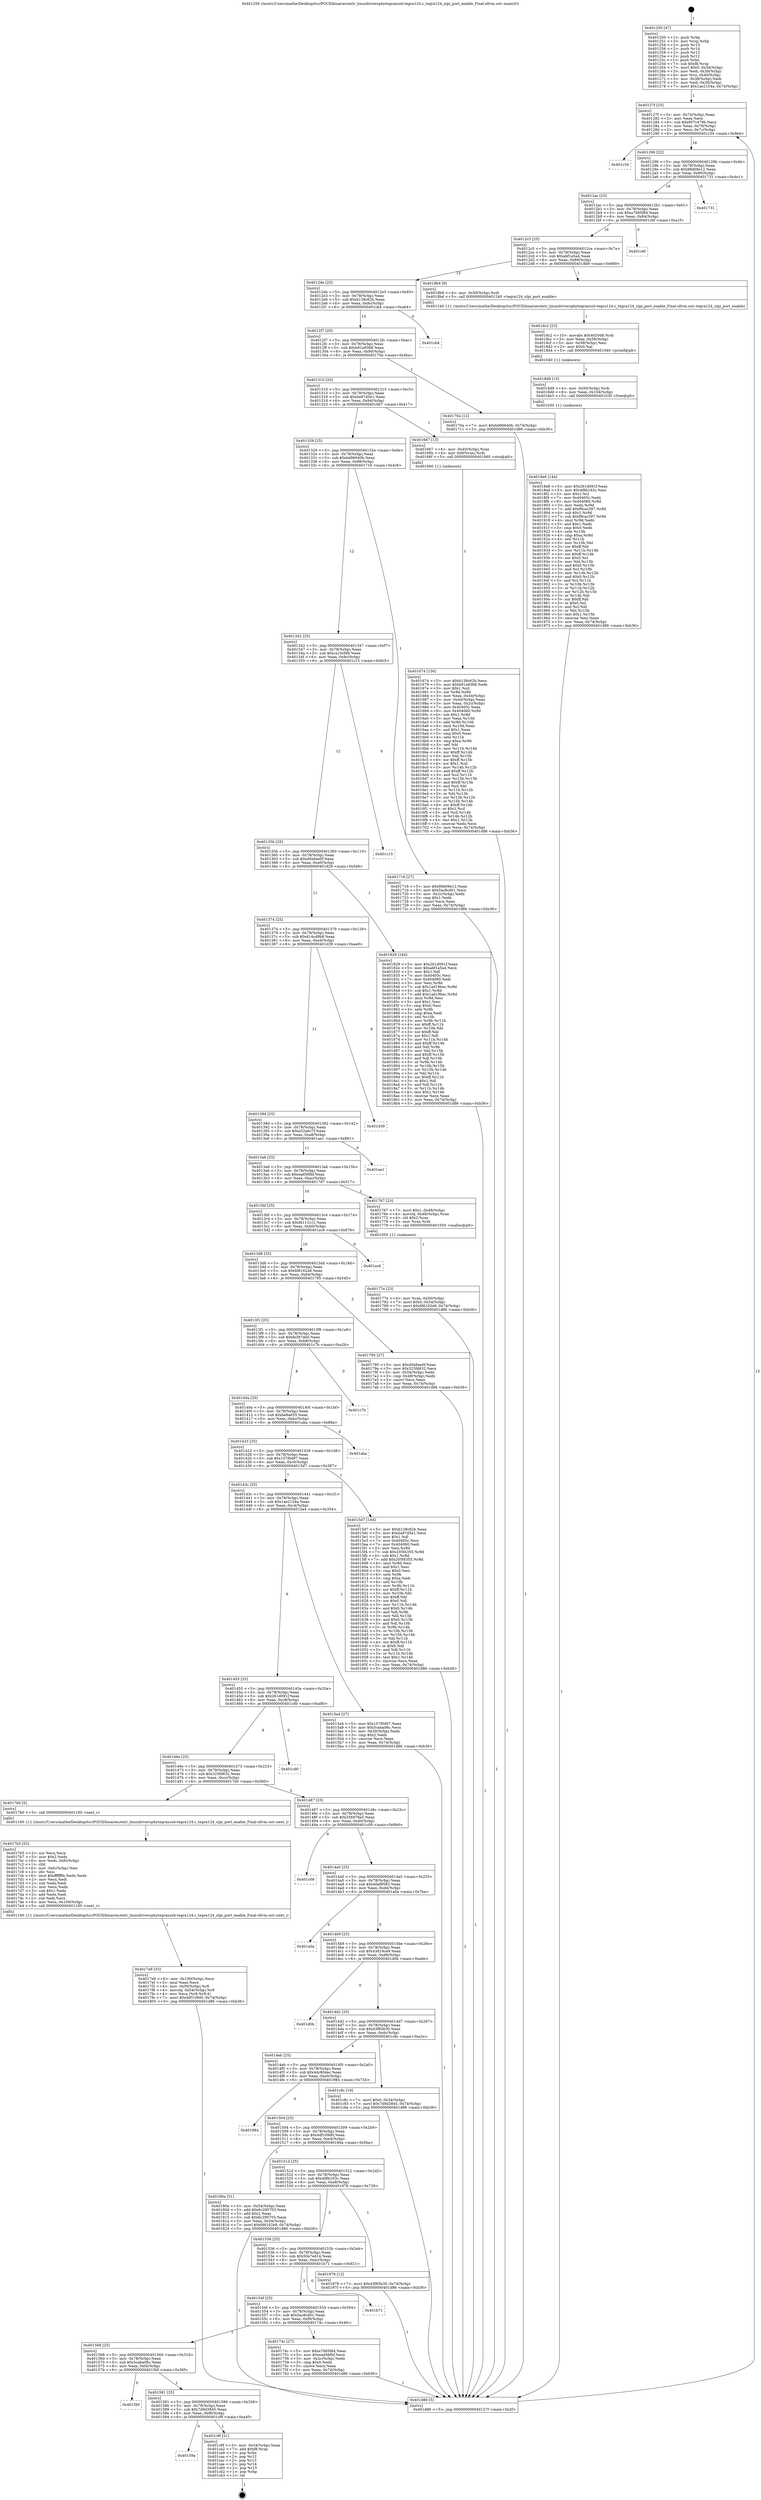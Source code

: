 digraph "0x401250" {
  label = "0x401250 (/mnt/c/Users/mathe/Desktop/tcc/POCII/binaries/extr_linuxdriversphytegraxusb-tegra124.c_tegra124_ulpi_port_enable_Final-ollvm.out::main(0))"
  labelloc = "t"
  node[shape=record]

  Entry [label="",width=0.3,height=0.3,shape=circle,fillcolor=black,style=filled]
  "0x40127f" [label="{
     0x40127f [23]\l
     | [instrs]\l
     &nbsp;&nbsp;0x40127f \<+3\>: mov -0x74(%rbp),%eax\l
     &nbsp;&nbsp;0x401282 \<+2\>: mov %eax,%ecx\l
     &nbsp;&nbsp;0x401284 \<+6\>: sub $0x907c479b,%ecx\l
     &nbsp;&nbsp;0x40128a \<+3\>: mov %eax,-0x78(%rbp)\l
     &nbsp;&nbsp;0x40128d \<+3\>: mov %ecx,-0x7c(%rbp)\l
     &nbsp;&nbsp;0x401290 \<+6\>: je 0000000000401c34 \<main+0x9e4\>\l
  }"]
  "0x401c34" [label="{
     0x401c34\l
  }", style=dashed]
  "0x401296" [label="{
     0x401296 [22]\l
     | [instrs]\l
     &nbsp;&nbsp;0x401296 \<+5\>: jmp 000000000040129b \<main+0x4b\>\l
     &nbsp;&nbsp;0x40129b \<+3\>: mov -0x78(%rbp),%eax\l
     &nbsp;&nbsp;0x40129e \<+5\>: sub $0x99d09e12,%eax\l
     &nbsp;&nbsp;0x4012a3 \<+3\>: mov %eax,-0x80(%rbp)\l
     &nbsp;&nbsp;0x4012a6 \<+6\>: je 0000000000401731 \<main+0x4e1\>\l
  }"]
  Exit [label="",width=0.3,height=0.3,shape=circle,fillcolor=black,style=filled,peripheries=2]
  "0x401731" [label="{
     0x401731\l
  }", style=dashed]
  "0x4012ac" [label="{
     0x4012ac [25]\l
     | [instrs]\l
     &nbsp;&nbsp;0x4012ac \<+5\>: jmp 00000000004012b1 \<main+0x61\>\l
     &nbsp;&nbsp;0x4012b1 \<+3\>: mov -0x78(%rbp),%eax\l
     &nbsp;&nbsp;0x4012b4 \<+5\>: sub $0xa7685f64,%eax\l
     &nbsp;&nbsp;0x4012b9 \<+6\>: mov %eax,-0x84(%rbp)\l
     &nbsp;&nbsp;0x4012bf \<+6\>: je 0000000000401c6f \<main+0xa1f\>\l
  }"]
  "0x40159a" [label="{
     0x40159a\l
  }", style=dashed]
  "0x401c6f" [label="{
     0x401c6f\l
  }", style=dashed]
  "0x4012c5" [label="{
     0x4012c5 [25]\l
     | [instrs]\l
     &nbsp;&nbsp;0x4012c5 \<+5\>: jmp 00000000004012ca \<main+0x7a\>\l
     &nbsp;&nbsp;0x4012ca \<+3\>: mov -0x78(%rbp),%eax\l
     &nbsp;&nbsp;0x4012cd \<+5\>: sub $0xabf1a5a4,%eax\l
     &nbsp;&nbsp;0x4012d2 \<+6\>: mov %eax,-0x88(%rbp)\l
     &nbsp;&nbsp;0x4012d8 \<+6\>: je 00000000004018b9 \<main+0x669\>\l
  }"]
  "0x401c9f" [label="{
     0x401c9f [21]\l
     | [instrs]\l
     &nbsp;&nbsp;0x401c9f \<+3\>: mov -0x34(%rbp),%eax\l
     &nbsp;&nbsp;0x401ca2 \<+7\>: add $0xf8,%rsp\l
     &nbsp;&nbsp;0x401ca9 \<+1\>: pop %rbx\l
     &nbsp;&nbsp;0x401caa \<+2\>: pop %r12\l
     &nbsp;&nbsp;0x401cac \<+2\>: pop %r13\l
     &nbsp;&nbsp;0x401cae \<+2\>: pop %r14\l
     &nbsp;&nbsp;0x401cb0 \<+2\>: pop %r15\l
     &nbsp;&nbsp;0x401cb2 \<+1\>: pop %rbp\l
     &nbsp;&nbsp;0x401cb3 \<+1\>: ret\l
  }"]
  "0x4018b9" [label="{
     0x4018b9 [9]\l
     | [instrs]\l
     &nbsp;&nbsp;0x4018b9 \<+4\>: mov -0x50(%rbp),%rdi\l
     &nbsp;&nbsp;0x4018bd \<+5\>: call 0000000000401240 \<tegra124_ulpi_port_enable\>\l
     | [calls]\l
     &nbsp;&nbsp;0x401240 \{1\} (/mnt/c/Users/mathe/Desktop/tcc/POCII/binaries/extr_linuxdriversphytegraxusb-tegra124.c_tegra124_ulpi_port_enable_Final-ollvm.out::tegra124_ulpi_port_enable)\l
  }"]
  "0x4012de" [label="{
     0x4012de [25]\l
     | [instrs]\l
     &nbsp;&nbsp;0x4012de \<+5\>: jmp 00000000004012e3 \<main+0x93\>\l
     &nbsp;&nbsp;0x4012e3 \<+3\>: mov -0x78(%rbp),%eax\l
     &nbsp;&nbsp;0x4012e6 \<+5\>: sub $0xb138c62b,%eax\l
     &nbsp;&nbsp;0x4012eb \<+6\>: mov %eax,-0x8c(%rbp)\l
     &nbsp;&nbsp;0x4012f1 \<+6\>: je 0000000000401cb4 \<main+0xa64\>\l
  }"]
  "0x401581" [label="{
     0x401581 [25]\l
     | [instrs]\l
     &nbsp;&nbsp;0x401581 \<+5\>: jmp 0000000000401586 \<main+0x336\>\l
     &nbsp;&nbsp;0x401586 \<+3\>: mov -0x78(%rbp),%eax\l
     &nbsp;&nbsp;0x401589 \<+5\>: sub $0x7d9d3845,%eax\l
     &nbsp;&nbsp;0x40158e \<+6\>: mov %eax,-0xf8(%rbp)\l
     &nbsp;&nbsp;0x401594 \<+6\>: je 0000000000401c9f \<main+0xa4f\>\l
  }"]
  "0x401cb4" [label="{
     0x401cb4\l
  }", style=dashed]
  "0x4012f7" [label="{
     0x4012f7 [25]\l
     | [instrs]\l
     &nbsp;&nbsp;0x4012f7 \<+5\>: jmp 00000000004012fc \<main+0xac\>\l
     &nbsp;&nbsp;0x4012fc \<+3\>: mov -0x78(%rbp),%eax\l
     &nbsp;&nbsp;0x4012ff \<+5\>: sub $0xb91a9368,%eax\l
     &nbsp;&nbsp;0x401304 \<+6\>: mov %eax,-0x90(%rbp)\l
     &nbsp;&nbsp;0x40130a \<+6\>: je 000000000040170a \<main+0x4ba\>\l
  }"]
  "0x4015bf" [label="{
     0x4015bf\l
  }", style=dashed]
  "0x40170a" [label="{
     0x40170a [12]\l
     | [instrs]\l
     &nbsp;&nbsp;0x40170a \<+7\>: movl $0xbd96640b,-0x74(%rbp)\l
     &nbsp;&nbsp;0x401711 \<+5\>: jmp 0000000000401d86 \<main+0xb36\>\l
  }"]
  "0x401310" [label="{
     0x401310 [25]\l
     | [instrs]\l
     &nbsp;&nbsp;0x401310 \<+5\>: jmp 0000000000401315 \<main+0xc5\>\l
     &nbsp;&nbsp;0x401315 \<+3\>: mov -0x78(%rbp),%eax\l
     &nbsp;&nbsp;0x401318 \<+5\>: sub $0xba97d5e1,%eax\l
     &nbsp;&nbsp;0x40131d \<+6\>: mov %eax,-0x94(%rbp)\l
     &nbsp;&nbsp;0x401323 \<+6\>: je 0000000000401667 \<main+0x417\>\l
  }"]
  "0x4018e8" [label="{
     0x4018e8 [144]\l
     | [instrs]\l
     &nbsp;&nbsp;0x4018e8 \<+5\>: mov $0x261d091f,%eax\l
     &nbsp;&nbsp;0x4018ed \<+5\>: mov $0x4f8b163c,%esi\l
     &nbsp;&nbsp;0x4018f2 \<+2\>: mov $0x1,%cl\l
     &nbsp;&nbsp;0x4018f4 \<+7\>: mov 0x40405c,%edx\l
     &nbsp;&nbsp;0x4018fb \<+8\>: mov 0x404060,%r8d\l
     &nbsp;&nbsp;0x401903 \<+3\>: mov %edx,%r9d\l
     &nbsp;&nbsp;0x401906 \<+7\>: add $0xf9cac397,%r9d\l
     &nbsp;&nbsp;0x40190d \<+4\>: sub $0x1,%r9d\l
     &nbsp;&nbsp;0x401911 \<+7\>: sub $0xf9cac397,%r9d\l
     &nbsp;&nbsp;0x401918 \<+4\>: imul %r9d,%edx\l
     &nbsp;&nbsp;0x40191c \<+3\>: and $0x1,%edx\l
     &nbsp;&nbsp;0x40191f \<+3\>: cmp $0x0,%edx\l
     &nbsp;&nbsp;0x401922 \<+4\>: sete %r10b\l
     &nbsp;&nbsp;0x401926 \<+4\>: cmp $0xa,%r8d\l
     &nbsp;&nbsp;0x40192a \<+4\>: setl %r11b\l
     &nbsp;&nbsp;0x40192e \<+3\>: mov %r10b,%bl\l
     &nbsp;&nbsp;0x401931 \<+3\>: xor $0xff,%bl\l
     &nbsp;&nbsp;0x401934 \<+3\>: mov %r11b,%r14b\l
     &nbsp;&nbsp;0x401937 \<+4\>: xor $0xff,%r14b\l
     &nbsp;&nbsp;0x40193b \<+3\>: xor $0x0,%cl\l
     &nbsp;&nbsp;0x40193e \<+3\>: mov %bl,%r15b\l
     &nbsp;&nbsp;0x401941 \<+4\>: and $0x0,%r15b\l
     &nbsp;&nbsp;0x401945 \<+3\>: and %cl,%r10b\l
     &nbsp;&nbsp;0x401948 \<+3\>: mov %r14b,%r12b\l
     &nbsp;&nbsp;0x40194b \<+4\>: and $0x0,%r12b\l
     &nbsp;&nbsp;0x40194f \<+3\>: and %cl,%r11b\l
     &nbsp;&nbsp;0x401952 \<+3\>: or %r10b,%r15b\l
     &nbsp;&nbsp;0x401955 \<+3\>: or %r11b,%r12b\l
     &nbsp;&nbsp;0x401958 \<+3\>: xor %r12b,%r15b\l
     &nbsp;&nbsp;0x40195b \<+3\>: or %r14b,%bl\l
     &nbsp;&nbsp;0x40195e \<+3\>: xor $0xff,%bl\l
     &nbsp;&nbsp;0x401961 \<+3\>: or $0x0,%cl\l
     &nbsp;&nbsp;0x401964 \<+2\>: and %cl,%bl\l
     &nbsp;&nbsp;0x401966 \<+3\>: or %bl,%r15b\l
     &nbsp;&nbsp;0x401969 \<+4\>: test $0x1,%r15b\l
     &nbsp;&nbsp;0x40196d \<+3\>: cmovne %esi,%eax\l
     &nbsp;&nbsp;0x401970 \<+3\>: mov %eax,-0x74(%rbp)\l
     &nbsp;&nbsp;0x401973 \<+5\>: jmp 0000000000401d86 \<main+0xb36\>\l
  }"]
  "0x401667" [label="{
     0x401667 [13]\l
     | [instrs]\l
     &nbsp;&nbsp;0x401667 \<+4\>: mov -0x40(%rbp),%rax\l
     &nbsp;&nbsp;0x40166b \<+4\>: mov 0x8(%rax),%rdi\l
     &nbsp;&nbsp;0x40166f \<+5\>: call 0000000000401060 \<atoi@plt\>\l
     | [calls]\l
     &nbsp;&nbsp;0x401060 \{1\} (unknown)\l
  }"]
  "0x401329" [label="{
     0x401329 [25]\l
     | [instrs]\l
     &nbsp;&nbsp;0x401329 \<+5\>: jmp 000000000040132e \<main+0xde\>\l
     &nbsp;&nbsp;0x40132e \<+3\>: mov -0x78(%rbp),%eax\l
     &nbsp;&nbsp;0x401331 \<+5\>: sub $0xbd96640b,%eax\l
     &nbsp;&nbsp;0x401336 \<+6\>: mov %eax,-0x98(%rbp)\l
     &nbsp;&nbsp;0x40133c \<+6\>: je 0000000000401716 \<main+0x4c6\>\l
  }"]
  "0x4018d9" [label="{
     0x4018d9 [15]\l
     | [instrs]\l
     &nbsp;&nbsp;0x4018d9 \<+4\>: mov -0x50(%rbp),%rdi\l
     &nbsp;&nbsp;0x4018dd \<+6\>: mov %eax,-0x104(%rbp)\l
     &nbsp;&nbsp;0x4018e3 \<+5\>: call 0000000000401030 \<free@plt\>\l
     | [calls]\l
     &nbsp;&nbsp;0x401030 \{1\} (unknown)\l
  }"]
  "0x401716" [label="{
     0x401716 [27]\l
     | [instrs]\l
     &nbsp;&nbsp;0x401716 \<+5\>: mov $0x99d09e12,%eax\l
     &nbsp;&nbsp;0x40171b \<+5\>: mov $0x5ac8cd01,%ecx\l
     &nbsp;&nbsp;0x401720 \<+3\>: mov -0x2c(%rbp),%edx\l
     &nbsp;&nbsp;0x401723 \<+3\>: cmp $0x1,%edx\l
     &nbsp;&nbsp;0x401726 \<+3\>: cmovl %ecx,%eax\l
     &nbsp;&nbsp;0x401729 \<+3\>: mov %eax,-0x74(%rbp)\l
     &nbsp;&nbsp;0x40172c \<+5\>: jmp 0000000000401d86 \<main+0xb36\>\l
  }"]
  "0x401342" [label="{
     0x401342 [25]\l
     | [instrs]\l
     &nbsp;&nbsp;0x401342 \<+5\>: jmp 0000000000401347 \<main+0xf7\>\l
     &nbsp;&nbsp;0x401347 \<+3\>: mov -0x78(%rbp),%eax\l
     &nbsp;&nbsp;0x40134a \<+5\>: sub $0xca10cfd9,%eax\l
     &nbsp;&nbsp;0x40134f \<+6\>: mov %eax,-0x9c(%rbp)\l
     &nbsp;&nbsp;0x401355 \<+6\>: je 0000000000401c15 \<main+0x9c5\>\l
  }"]
  "0x4018c2" [label="{
     0x4018c2 [23]\l
     | [instrs]\l
     &nbsp;&nbsp;0x4018c2 \<+10\>: movabs $0x4020d6,%rdi\l
     &nbsp;&nbsp;0x4018cc \<+3\>: mov %eax,-0x58(%rbp)\l
     &nbsp;&nbsp;0x4018cf \<+3\>: mov -0x58(%rbp),%esi\l
     &nbsp;&nbsp;0x4018d2 \<+2\>: mov $0x0,%al\l
     &nbsp;&nbsp;0x4018d4 \<+5\>: call 0000000000401040 \<printf@plt\>\l
     | [calls]\l
     &nbsp;&nbsp;0x401040 \{1\} (unknown)\l
  }"]
  "0x401c15" [label="{
     0x401c15\l
  }", style=dashed]
  "0x40135b" [label="{
     0x40135b [25]\l
     | [instrs]\l
     &nbsp;&nbsp;0x40135b \<+5\>: jmp 0000000000401360 \<main+0x110\>\l
     &nbsp;&nbsp;0x401360 \<+3\>: mov -0x78(%rbp),%eax\l
     &nbsp;&nbsp;0x401363 \<+5\>: sub $0xd0a9ae0f,%eax\l
     &nbsp;&nbsp;0x401368 \<+6\>: mov %eax,-0xa0(%rbp)\l
     &nbsp;&nbsp;0x40136e \<+6\>: je 0000000000401829 \<main+0x5d9\>\l
  }"]
  "0x4017e9" [label="{
     0x4017e9 [33]\l
     | [instrs]\l
     &nbsp;&nbsp;0x4017e9 \<+6\>: mov -0x100(%rbp),%ecx\l
     &nbsp;&nbsp;0x4017ef \<+3\>: imul %eax,%ecx\l
     &nbsp;&nbsp;0x4017f2 \<+4\>: mov -0x50(%rbp),%r8\l
     &nbsp;&nbsp;0x4017f6 \<+4\>: movslq -0x54(%rbp),%r9\l
     &nbsp;&nbsp;0x4017fa \<+4\>: mov %ecx,(%r8,%r9,4)\l
     &nbsp;&nbsp;0x4017fe \<+7\>: movl $0x4df109d0,-0x74(%rbp)\l
     &nbsp;&nbsp;0x401805 \<+5\>: jmp 0000000000401d86 \<main+0xb36\>\l
  }"]
  "0x401829" [label="{
     0x401829 [144]\l
     | [instrs]\l
     &nbsp;&nbsp;0x401829 \<+5\>: mov $0x261d091f,%eax\l
     &nbsp;&nbsp;0x40182e \<+5\>: mov $0xabf1a5a4,%ecx\l
     &nbsp;&nbsp;0x401833 \<+2\>: mov $0x1,%dl\l
     &nbsp;&nbsp;0x401835 \<+7\>: mov 0x40405c,%esi\l
     &nbsp;&nbsp;0x40183c \<+7\>: mov 0x404060,%edi\l
     &nbsp;&nbsp;0x401843 \<+3\>: mov %esi,%r8d\l
     &nbsp;&nbsp;0x401846 \<+7\>: sub $0x1ad19bac,%r8d\l
     &nbsp;&nbsp;0x40184d \<+4\>: sub $0x1,%r8d\l
     &nbsp;&nbsp;0x401851 \<+7\>: add $0x1ad19bac,%r8d\l
     &nbsp;&nbsp;0x401858 \<+4\>: imul %r8d,%esi\l
     &nbsp;&nbsp;0x40185c \<+3\>: and $0x1,%esi\l
     &nbsp;&nbsp;0x40185f \<+3\>: cmp $0x0,%esi\l
     &nbsp;&nbsp;0x401862 \<+4\>: sete %r9b\l
     &nbsp;&nbsp;0x401866 \<+3\>: cmp $0xa,%edi\l
     &nbsp;&nbsp;0x401869 \<+4\>: setl %r10b\l
     &nbsp;&nbsp;0x40186d \<+3\>: mov %r9b,%r11b\l
     &nbsp;&nbsp;0x401870 \<+4\>: xor $0xff,%r11b\l
     &nbsp;&nbsp;0x401874 \<+3\>: mov %r10b,%bl\l
     &nbsp;&nbsp;0x401877 \<+3\>: xor $0xff,%bl\l
     &nbsp;&nbsp;0x40187a \<+3\>: xor $0x1,%dl\l
     &nbsp;&nbsp;0x40187d \<+3\>: mov %r11b,%r14b\l
     &nbsp;&nbsp;0x401880 \<+4\>: and $0xff,%r14b\l
     &nbsp;&nbsp;0x401884 \<+3\>: and %dl,%r9b\l
     &nbsp;&nbsp;0x401887 \<+3\>: mov %bl,%r15b\l
     &nbsp;&nbsp;0x40188a \<+4\>: and $0xff,%r15b\l
     &nbsp;&nbsp;0x40188e \<+3\>: and %dl,%r10b\l
     &nbsp;&nbsp;0x401891 \<+3\>: or %r9b,%r14b\l
     &nbsp;&nbsp;0x401894 \<+3\>: or %r10b,%r15b\l
     &nbsp;&nbsp;0x401897 \<+3\>: xor %r15b,%r14b\l
     &nbsp;&nbsp;0x40189a \<+3\>: or %bl,%r11b\l
     &nbsp;&nbsp;0x40189d \<+4\>: xor $0xff,%r11b\l
     &nbsp;&nbsp;0x4018a1 \<+3\>: or $0x1,%dl\l
     &nbsp;&nbsp;0x4018a4 \<+3\>: and %dl,%r11b\l
     &nbsp;&nbsp;0x4018a7 \<+3\>: or %r11b,%r14b\l
     &nbsp;&nbsp;0x4018aa \<+4\>: test $0x1,%r14b\l
     &nbsp;&nbsp;0x4018ae \<+3\>: cmovne %ecx,%eax\l
     &nbsp;&nbsp;0x4018b1 \<+3\>: mov %eax,-0x74(%rbp)\l
     &nbsp;&nbsp;0x4018b4 \<+5\>: jmp 0000000000401d86 \<main+0xb36\>\l
  }"]
  "0x401374" [label="{
     0x401374 [25]\l
     | [instrs]\l
     &nbsp;&nbsp;0x401374 \<+5\>: jmp 0000000000401379 \<main+0x129\>\l
     &nbsp;&nbsp;0x401379 \<+3\>: mov -0x78(%rbp),%eax\l
     &nbsp;&nbsp;0x40137c \<+5\>: sub $0xd14cd9b8,%eax\l
     &nbsp;&nbsp;0x401381 \<+6\>: mov %eax,-0xa4(%rbp)\l
     &nbsp;&nbsp;0x401387 \<+6\>: je 0000000000401d39 \<main+0xae9\>\l
  }"]
  "0x4017b5" [label="{
     0x4017b5 [52]\l
     | [instrs]\l
     &nbsp;&nbsp;0x4017b5 \<+2\>: xor %ecx,%ecx\l
     &nbsp;&nbsp;0x4017b7 \<+5\>: mov $0x2,%edx\l
     &nbsp;&nbsp;0x4017bc \<+6\>: mov %edx,-0xfc(%rbp)\l
     &nbsp;&nbsp;0x4017c2 \<+1\>: cltd\l
     &nbsp;&nbsp;0x4017c3 \<+6\>: mov -0xfc(%rbp),%esi\l
     &nbsp;&nbsp;0x4017c9 \<+2\>: idiv %esi\l
     &nbsp;&nbsp;0x4017cb \<+6\>: imul $0xfffffffe,%edx,%edx\l
     &nbsp;&nbsp;0x4017d1 \<+2\>: mov %ecx,%edi\l
     &nbsp;&nbsp;0x4017d3 \<+2\>: sub %edx,%edi\l
     &nbsp;&nbsp;0x4017d5 \<+2\>: mov %ecx,%edx\l
     &nbsp;&nbsp;0x4017d7 \<+3\>: sub $0x1,%edx\l
     &nbsp;&nbsp;0x4017da \<+2\>: add %edx,%edi\l
     &nbsp;&nbsp;0x4017dc \<+2\>: sub %edi,%ecx\l
     &nbsp;&nbsp;0x4017de \<+6\>: mov %ecx,-0x100(%rbp)\l
     &nbsp;&nbsp;0x4017e4 \<+5\>: call 0000000000401160 \<next_i\>\l
     | [calls]\l
     &nbsp;&nbsp;0x401160 \{1\} (/mnt/c/Users/mathe/Desktop/tcc/POCII/binaries/extr_linuxdriversphytegraxusb-tegra124.c_tegra124_ulpi_port_enable_Final-ollvm.out::next_i)\l
  }"]
  "0x401d39" [label="{
     0x401d39\l
  }", style=dashed]
  "0x40138d" [label="{
     0x40138d [25]\l
     | [instrs]\l
     &nbsp;&nbsp;0x40138d \<+5\>: jmp 0000000000401392 \<main+0x142\>\l
     &nbsp;&nbsp;0x401392 \<+3\>: mov -0x78(%rbp),%eax\l
     &nbsp;&nbsp;0x401395 \<+5\>: sub $0xd32a6c7f,%eax\l
     &nbsp;&nbsp;0x40139a \<+6\>: mov %eax,-0xa8(%rbp)\l
     &nbsp;&nbsp;0x4013a0 \<+6\>: je 0000000000401ae1 \<main+0x891\>\l
  }"]
  "0x40177e" [label="{
     0x40177e [23]\l
     | [instrs]\l
     &nbsp;&nbsp;0x40177e \<+4\>: mov %rax,-0x50(%rbp)\l
     &nbsp;&nbsp;0x401782 \<+7\>: movl $0x0,-0x54(%rbp)\l
     &nbsp;&nbsp;0x401789 \<+7\>: movl $0xfd6162e8,-0x74(%rbp)\l
     &nbsp;&nbsp;0x401790 \<+5\>: jmp 0000000000401d86 \<main+0xb36\>\l
  }"]
  "0x401ae1" [label="{
     0x401ae1\l
  }", style=dashed]
  "0x4013a6" [label="{
     0x4013a6 [25]\l
     | [instrs]\l
     &nbsp;&nbsp;0x4013a6 \<+5\>: jmp 00000000004013ab \<main+0x15b\>\l
     &nbsp;&nbsp;0x4013ab \<+3\>: mov -0x78(%rbp),%eax\l
     &nbsp;&nbsp;0x4013ae \<+5\>: sub $0xead56fbf,%eax\l
     &nbsp;&nbsp;0x4013b3 \<+6\>: mov %eax,-0xac(%rbp)\l
     &nbsp;&nbsp;0x4013b9 \<+6\>: je 0000000000401767 \<main+0x517\>\l
  }"]
  "0x401568" [label="{
     0x401568 [25]\l
     | [instrs]\l
     &nbsp;&nbsp;0x401568 \<+5\>: jmp 000000000040156d \<main+0x31d\>\l
     &nbsp;&nbsp;0x40156d \<+3\>: mov -0x78(%rbp),%eax\l
     &nbsp;&nbsp;0x401570 \<+5\>: sub $0x5caba06c,%eax\l
     &nbsp;&nbsp;0x401575 \<+6\>: mov %eax,-0xf4(%rbp)\l
     &nbsp;&nbsp;0x40157b \<+6\>: je 00000000004015bf \<main+0x36f\>\l
  }"]
  "0x401767" [label="{
     0x401767 [23]\l
     | [instrs]\l
     &nbsp;&nbsp;0x401767 \<+7\>: movl $0x1,-0x48(%rbp)\l
     &nbsp;&nbsp;0x40176e \<+4\>: movslq -0x48(%rbp),%rax\l
     &nbsp;&nbsp;0x401772 \<+4\>: shl $0x2,%rax\l
     &nbsp;&nbsp;0x401776 \<+3\>: mov %rax,%rdi\l
     &nbsp;&nbsp;0x401779 \<+5\>: call 0000000000401050 \<malloc@plt\>\l
     | [calls]\l
     &nbsp;&nbsp;0x401050 \{1\} (unknown)\l
  }"]
  "0x4013bf" [label="{
     0x4013bf [25]\l
     | [instrs]\l
     &nbsp;&nbsp;0x4013bf \<+5\>: jmp 00000000004013c4 \<main+0x174\>\l
     &nbsp;&nbsp;0x4013c4 \<+3\>: mov -0x78(%rbp),%eax\l
     &nbsp;&nbsp;0x4013c7 \<+5\>: sub $0xfd1131c1,%eax\l
     &nbsp;&nbsp;0x4013cc \<+6\>: mov %eax,-0xb0(%rbp)\l
     &nbsp;&nbsp;0x4013d2 \<+6\>: je 0000000000401ac6 \<main+0x876\>\l
  }"]
  "0x40174c" [label="{
     0x40174c [27]\l
     | [instrs]\l
     &nbsp;&nbsp;0x40174c \<+5\>: mov $0xa7685f64,%eax\l
     &nbsp;&nbsp;0x401751 \<+5\>: mov $0xead56fbf,%ecx\l
     &nbsp;&nbsp;0x401756 \<+3\>: mov -0x2c(%rbp),%edx\l
     &nbsp;&nbsp;0x401759 \<+3\>: cmp $0x0,%edx\l
     &nbsp;&nbsp;0x40175c \<+3\>: cmove %ecx,%eax\l
     &nbsp;&nbsp;0x40175f \<+3\>: mov %eax,-0x74(%rbp)\l
     &nbsp;&nbsp;0x401762 \<+5\>: jmp 0000000000401d86 \<main+0xb36\>\l
  }"]
  "0x401ac6" [label="{
     0x401ac6\l
  }", style=dashed]
  "0x4013d8" [label="{
     0x4013d8 [25]\l
     | [instrs]\l
     &nbsp;&nbsp;0x4013d8 \<+5\>: jmp 00000000004013dd \<main+0x18d\>\l
     &nbsp;&nbsp;0x4013dd \<+3\>: mov -0x78(%rbp),%eax\l
     &nbsp;&nbsp;0x4013e0 \<+5\>: sub $0xfd6162e8,%eax\l
     &nbsp;&nbsp;0x4013e5 \<+6\>: mov %eax,-0xb4(%rbp)\l
     &nbsp;&nbsp;0x4013eb \<+6\>: je 0000000000401795 \<main+0x545\>\l
  }"]
  "0x40154f" [label="{
     0x40154f [25]\l
     | [instrs]\l
     &nbsp;&nbsp;0x40154f \<+5\>: jmp 0000000000401554 \<main+0x304\>\l
     &nbsp;&nbsp;0x401554 \<+3\>: mov -0x78(%rbp),%eax\l
     &nbsp;&nbsp;0x401557 \<+5\>: sub $0x5ac8cd01,%eax\l
     &nbsp;&nbsp;0x40155c \<+6\>: mov %eax,-0xf0(%rbp)\l
     &nbsp;&nbsp;0x401562 \<+6\>: je 000000000040174c \<main+0x4fc\>\l
  }"]
  "0x401795" [label="{
     0x401795 [27]\l
     | [instrs]\l
     &nbsp;&nbsp;0x401795 \<+5\>: mov $0xd0a9ae0f,%eax\l
     &nbsp;&nbsp;0x40179a \<+5\>: mov $0x323fd632,%ecx\l
     &nbsp;&nbsp;0x40179f \<+3\>: mov -0x54(%rbp),%edx\l
     &nbsp;&nbsp;0x4017a2 \<+3\>: cmp -0x48(%rbp),%edx\l
     &nbsp;&nbsp;0x4017a5 \<+3\>: cmovl %ecx,%eax\l
     &nbsp;&nbsp;0x4017a8 \<+3\>: mov %eax,-0x74(%rbp)\l
     &nbsp;&nbsp;0x4017ab \<+5\>: jmp 0000000000401d86 \<main+0xb36\>\l
  }"]
  "0x4013f1" [label="{
     0x4013f1 [25]\l
     | [instrs]\l
     &nbsp;&nbsp;0x4013f1 \<+5\>: jmp 00000000004013f6 \<main+0x1a6\>\l
     &nbsp;&nbsp;0x4013f6 \<+3\>: mov -0x78(%rbp),%eax\l
     &nbsp;&nbsp;0x4013f9 \<+5\>: sub $0xfe397de0,%eax\l
     &nbsp;&nbsp;0x4013fe \<+6\>: mov %eax,-0xb8(%rbp)\l
     &nbsp;&nbsp;0x401404 \<+6\>: je 0000000000401c7b \<main+0xa2b\>\l
  }"]
  "0x401b71" [label="{
     0x401b71\l
  }", style=dashed]
  "0x401c7b" [label="{
     0x401c7b\l
  }", style=dashed]
  "0x40140a" [label="{
     0x40140a [25]\l
     | [instrs]\l
     &nbsp;&nbsp;0x40140a \<+5\>: jmp 000000000040140f \<main+0x1bf\>\l
     &nbsp;&nbsp;0x40140f \<+3\>: mov -0x78(%rbp),%eax\l
     &nbsp;&nbsp;0x401412 \<+5\>: sub $0xbe8a655,%eax\l
     &nbsp;&nbsp;0x401417 \<+6\>: mov %eax,-0xbc(%rbp)\l
     &nbsp;&nbsp;0x40141d \<+6\>: je 0000000000401aba \<main+0x86a\>\l
  }"]
  "0x401536" [label="{
     0x401536 [25]\l
     | [instrs]\l
     &nbsp;&nbsp;0x401536 \<+5\>: jmp 000000000040153b \<main+0x2eb\>\l
     &nbsp;&nbsp;0x40153b \<+3\>: mov -0x78(%rbp),%eax\l
     &nbsp;&nbsp;0x40153e \<+5\>: sub $0x50e7ed14,%eax\l
     &nbsp;&nbsp;0x401543 \<+6\>: mov %eax,-0xec(%rbp)\l
     &nbsp;&nbsp;0x401549 \<+6\>: je 0000000000401b71 \<main+0x921\>\l
  }"]
  "0x401aba" [label="{
     0x401aba\l
  }", style=dashed]
  "0x401423" [label="{
     0x401423 [25]\l
     | [instrs]\l
     &nbsp;&nbsp;0x401423 \<+5\>: jmp 0000000000401428 \<main+0x1d8\>\l
     &nbsp;&nbsp;0x401428 \<+3\>: mov -0x78(%rbp),%eax\l
     &nbsp;&nbsp;0x40142b \<+5\>: sub $0x157f0d97,%eax\l
     &nbsp;&nbsp;0x401430 \<+6\>: mov %eax,-0xc0(%rbp)\l
     &nbsp;&nbsp;0x401436 \<+6\>: je 00000000004015d7 \<main+0x387\>\l
  }"]
  "0x401978" [label="{
     0x401978 [12]\l
     | [instrs]\l
     &nbsp;&nbsp;0x401978 \<+7\>: movl $0x43f85b30,-0x74(%rbp)\l
     &nbsp;&nbsp;0x40197f \<+5\>: jmp 0000000000401d86 \<main+0xb36\>\l
  }"]
  "0x4015d7" [label="{
     0x4015d7 [144]\l
     | [instrs]\l
     &nbsp;&nbsp;0x4015d7 \<+5\>: mov $0xb138c62b,%eax\l
     &nbsp;&nbsp;0x4015dc \<+5\>: mov $0xba97d5e1,%ecx\l
     &nbsp;&nbsp;0x4015e1 \<+2\>: mov $0x1,%dl\l
     &nbsp;&nbsp;0x4015e3 \<+7\>: mov 0x40405c,%esi\l
     &nbsp;&nbsp;0x4015ea \<+7\>: mov 0x404060,%edi\l
     &nbsp;&nbsp;0x4015f1 \<+3\>: mov %esi,%r8d\l
     &nbsp;&nbsp;0x4015f4 \<+7\>: sub $0x205f4355,%r8d\l
     &nbsp;&nbsp;0x4015fb \<+4\>: sub $0x1,%r8d\l
     &nbsp;&nbsp;0x4015ff \<+7\>: add $0x205f4355,%r8d\l
     &nbsp;&nbsp;0x401606 \<+4\>: imul %r8d,%esi\l
     &nbsp;&nbsp;0x40160a \<+3\>: and $0x1,%esi\l
     &nbsp;&nbsp;0x40160d \<+3\>: cmp $0x0,%esi\l
     &nbsp;&nbsp;0x401610 \<+4\>: sete %r9b\l
     &nbsp;&nbsp;0x401614 \<+3\>: cmp $0xa,%edi\l
     &nbsp;&nbsp;0x401617 \<+4\>: setl %r10b\l
     &nbsp;&nbsp;0x40161b \<+3\>: mov %r9b,%r11b\l
     &nbsp;&nbsp;0x40161e \<+4\>: xor $0xff,%r11b\l
     &nbsp;&nbsp;0x401622 \<+3\>: mov %r10b,%bl\l
     &nbsp;&nbsp;0x401625 \<+3\>: xor $0xff,%bl\l
     &nbsp;&nbsp;0x401628 \<+3\>: xor $0x0,%dl\l
     &nbsp;&nbsp;0x40162b \<+3\>: mov %r11b,%r14b\l
     &nbsp;&nbsp;0x40162e \<+4\>: and $0x0,%r14b\l
     &nbsp;&nbsp;0x401632 \<+3\>: and %dl,%r9b\l
     &nbsp;&nbsp;0x401635 \<+3\>: mov %bl,%r15b\l
     &nbsp;&nbsp;0x401638 \<+4\>: and $0x0,%r15b\l
     &nbsp;&nbsp;0x40163c \<+3\>: and %dl,%r10b\l
     &nbsp;&nbsp;0x40163f \<+3\>: or %r9b,%r14b\l
     &nbsp;&nbsp;0x401642 \<+3\>: or %r10b,%r15b\l
     &nbsp;&nbsp;0x401645 \<+3\>: xor %r15b,%r14b\l
     &nbsp;&nbsp;0x401648 \<+3\>: or %bl,%r11b\l
     &nbsp;&nbsp;0x40164b \<+4\>: xor $0xff,%r11b\l
     &nbsp;&nbsp;0x40164f \<+3\>: or $0x0,%dl\l
     &nbsp;&nbsp;0x401652 \<+3\>: and %dl,%r11b\l
     &nbsp;&nbsp;0x401655 \<+3\>: or %r11b,%r14b\l
     &nbsp;&nbsp;0x401658 \<+4\>: test $0x1,%r14b\l
     &nbsp;&nbsp;0x40165c \<+3\>: cmovne %ecx,%eax\l
     &nbsp;&nbsp;0x40165f \<+3\>: mov %eax,-0x74(%rbp)\l
     &nbsp;&nbsp;0x401662 \<+5\>: jmp 0000000000401d86 \<main+0xb36\>\l
  }"]
  "0x40143c" [label="{
     0x40143c [25]\l
     | [instrs]\l
     &nbsp;&nbsp;0x40143c \<+5\>: jmp 0000000000401441 \<main+0x1f1\>\l
     &nbsp;&nbsp;0x401441 \<+3\>: mov -0x78(%rbp),%eax\l
     &nbsp;&nbsp;0x401444 \<+5\>: sub $0x1ae2154a,%eax\l
     &nbsp;&nbsp;0x401449 \<+6\>: mov %eax,-0xc4(%rbp)\l
     &nbsp;&nbsp;0x40144f \<+6\>: je 00000000004015a4 \<main+0x354\>\l
  }"]
  "0x40151d" [label="{
     0x40151d [25]\l
     | [instrs]\l
     &nbsp;&nbsp;0x40151d \<+5\>: jmp 0000000000401522 \<main+0x2d2\>\l
     &nbsp;&nbsp;0x401522 \<+3\>: mov -0x78(%rbp),%eax\l
     &nbsp;&nbsp;0x401525 \<+5\>: sub $0x4f8b163c,%eax\l
     &nbsp;&nbsp;0x40152a \<+6\>: mov %eax,-0xe8(%rbp)\l
     &nbsp;&nbsp;0x401530 \<+6\>: je 0000000000401978 \<main+0x728\>\l
  }"]
  "0x4015a4" [label="{
     0x4015a4 [27]\l
     | [instrs]\l
     &nbsp;&nbsp;0x4015a4 \<+5\>: mov $0x157f0d97,%eax\l
     &nbsp;&nbsp;0x4015a9 \<+5\>: mov $0x5caba06c,%ecx\l
     &nbsp;&nbsp;0x4015ae \<+3\>: mov -0x30(%rbp),%edx\l
     &nbsp;&nbsp;0x4015b1 \<+3\>: cmp $0x2,%edx\l
     &nbsp;&nbsp;0x4015b4 \<+3\>: cmovne %ecx,%eax\l
     &nbsp;&nbsp;0x4015b7 \<+3\>: mov %eax,-0x74(%rbp)\l
     &nbsp;&nbsp;0x4015ba \<+5\>: jmp 0000000000401d86 \<main+0xb36\>\l
  }"]
  "0x401455" [label="{
     0x401455 [25]\l
     | [instrs]\l
     &nbsp;&nbsp;0x401455 \<+5\>: jmp 000000000040145a \<main+0x20a\>\l
     &nbsp;&nbsp;0x40145a \<+3\>: mov -0x78(%rbp),%eax\l
     &nbsp;&nbsp;0x40145d \<+5\>: sub $0x261d091f,%eax\l
     &nbsp;&nbsp;0x401462 \<+6\>: mov %eax,-0xc8(%rbp)\l
     &nbsp;&nbsp;0x401468 \<+6\>: je 0000000000401cd0 \<main+0xa80\>\l
  }"]
  "0x401d86" [label="{
     0x401d86 [5]\l
     | [instrs]\l
     &nbsp;&nbsp;0x401d86 \<+5\>: jmp 000000000040127f \<main+0x2f\>\l
  }"]
  "0x401250" [label="{
     0x401250 [47]\l
     | [instrs]\l
     &nbsp;&nbsp;0x401250 \<+1\>: push %rbp\l
     &nbsp;&nbsp;0x401251 \<+3\>: mov %rsp,%rbp\l
     &nbsp;&nbsp;0x401254 \<+2\>: push %r15\l
     &nbsp;&nbsp;0x401256 \<+2\>: push %r14\l
     &nbsp;&nbsp;0x401258 \<+2\>: push %r13\l
     &nbsp;&nbsp;0x40125a \<+2\>: push %r12\l
     &nbsp;&nbsp;0x40125c \<+1\>: push %rbx\l
     &nbsp;&nbsp;0x40125d \<+7\>: sub $0xf8,%rsp\l
     &nbsp;&nbsp;0x401264 \<+7\>: movl $0x0,-0x34(%rbp)\l
     &nbsp;&nbsp;0x40126b \<+3\>: mov %edi,-0x38(%rbp)\l
     &nbsp;&nbsp;0x40126e \<+4\>: mov %rsi,-0x40(%rbp)\l
     &nbsp;&nbsp;0x401272 \<+3\>: mov -0x38(%rbp),%edi\l
     &nbsp;&nbsp;0x401275 \<+3\>: mov %edi,-0x30(%rbp)\l
     &nbsp;&nbsp;0x401278 \<+7\>: movl $0x1ae2154a,-0x74(%rbp)\l
  }"]
  "0x401674" [label="{
     0x401674 [150]\l
     | [instrs]\l
     &nbsp;&nbsp;0x401674 \<+5\>: mov $0xb138c62b,%ecx\l
     &nbsp;&nbsp;0x401679 \<+5\>: mov $0xb91a9368,%edx\l
     &nbsp;&nbsp;0x40167e \<+3\>: mov $0x1,%sil\l
     &nbsp;&nbsp;0x401681 \<+3\>: xor %r8d,%r8d\l
     &nbsp;&nbsp;0x401684 \<+3\>: mov %eax,-0x44(%rbp)\l
     &nbsp;&nbsp;0x401687 \<+3\>: mov -0x44(%rbp),%eax\l
     &nbsp;&nbsp;0x40168a \<+3\>: mov %eax,-0x2c(%rbp)\l
     &nbsp;&nbsp;0x40168d \<+7\>: mov 0x40405c,%eax\l
     &nbsp;&nbsp;0x401694 \<+8\>: mov 0x404060,%r9d\l
     &nbsp;&nbsp;0x40169c \<+4\>: sub $0x1,%r8d\l
     &nbsp;&nbsp;0x4016a0 \<+3\>: mov %eax,%r10d\l
     &nbsp;&nbsp;0x4016a3 \<+3\>: add %r8d,%r10d\l
     &nbsp;&nbsp;0x4016a6 \<+4\>: imul %r10d,%eax\l
     &nbsp;&nbsp;0x4016aa \<+3\>: and $0x1,%eax\l
     &nbsp;&nbsp;0x4016ad \<+3\>: cmp $0x0,%eax\l
     &nbsp;&nbsp;0x4016b0 \<+4\>: sete %r11b\l
     &nbsp;&nbsp;0x4016b4 \<+4\>: cmp $0xa,%r9d\l
     &nbsp;&nbsp;0x4016b8 \<+3\>: setl %bl\l
     &nbsp;&nbsp;0x4016bb \<+3\>: mov %r11b,%r14b\l
     &nbsp;&nbsp;0x4016be \<+4\>: xor $0xff,%r14b\l
     &nbsp;&nbsp;0x4016c2 \<+3\>: mov %bl,%r15b\l
     &nbsp;&nbsp;0x4016c5 \<+4\>: xor $0xff,%r15b\l
     &nbsp;&nbsp;0x4016c9 \<+4\>: xor $0x1,%sil\l
     &nbsp;&nbsp;0x4016cd \<+3\>: mov %r14b,%r12b\l
     &nbsp;&nbsp;0x4016d0 \<+4\>: and $0xff,%r12b\l
     &nbsp;&nbsp;0x4016d4 \<+3\>: and %sil,%r11b\l
     &nbsp;&nbsp;0x4016d7 \<+3\>: mov %r15b,%r13b\l
     &nbsp;&nbsp;0x4016da \<+4\>: and $0xff,%r13b\l
     &nbsp;&nbsp;0x4016de \<+3\>: and %sil,%bl\l
     &nbsp;&nbsp;0x4016e1 \<+3\>: or %r11b,%r12b\l
     &nbsp;&nbsp;0x4016e4 \<+3\>: or %bl,%r13b\l
     &nbsp;&nbsp;0x4016e7 \<+3\>: xor %r13b,%r12b\l
     &nbsp;&nbsp;0x4016ea \<+3\>: or %r15b,%r14b\l
     &nbsp;&nbsp;0x4016ed \<+4\>: xor $0xff,%r14b\l
     &nbsp;&nbsp;0x4016f1 \<+4\>: or $0x1,%sil\l
     &nbsp;&nbsp;0x4016f5 \<+3\>: and %sil,%r14b\l
     &nbsp;&nbsp;0x4016f8 \<+3\>: or %r14b,%r12b\l
     &nbsp;&nbsp;0x4016fb \<+4\>: test $0x1,%r12b\l
     &nbsp;&nbsp;0x4016ff \<+3\>: cmovne %edx,%ecx\l
     &nbsp;&nbsp;0x401702 \<+3\>: mov %ecx,-0x74(%rbp)\l
     &nbsp;&nbsp;0x401705 \<+5\>: jmp 0000000000401d86 \<main+0xb36\>\l
  }"]
  "0x40180a" [label="{
     0x40180a [31]\l
     | [instrs]\l
     &nbsp;&nbsp;0x40180a \<+3\>: mov -0x54(%rbp),%eax\l
     &nbsp;&nbsp;0x40180d \<+5\>: add $0x6c295703,%eax\l
     &nbsp;&nbsp;0x401812 \<+3\>: add $0x1,%eax\l
     &nbsp;&nbsp;0x401815 \<+5\>: sub $0x6c295703,%eax\l
     &nbsp;&nbsp;0x40181a \<+3\>: mov %eax,-0x54(%rbp)\l
     &nbsp;&nbsp;0x40181d \<+7\>: movl $0xfd6162e8,-0x74(%rbp)\l
     &nbsp;&nbsp;0x401824 \<+5\>: jmp 0000000000401d86 \<main+0xb36\>\l
  }"]
  "0x401cd0" [label="{
     0x401cd0\l
  }", style=dashed]
  "0x40146e" [label="{
     0x40146e [25]\l
     | [instrs]\l
     &nbsp;&nbsp;0x40146e \<+5\>: jmp 0000000000401473 \<main+0x223\>\l
     &nbsp;&nbsp;0x401473 \<+3\>: mov -0x78(%rbp),%eax\l
     &nbsp;&nbsp;0x401476 \<+5\>: sub $0x323fd632,%eax\l
     &nbsp;&nbsp;0x40147b \<+6\>: mov %eax,-0xcc(%rbp)\l
     &nbsp;&nbsp;0x401481 \<+6\>: je 00000000004017b0 \<main+0x560\>\l
  }"]
  "0x401504" [label="{
     0x401504 [25]\l
     | [instrs]\l
     &nbsp;&nbsp;0x401504 \<+5\>: jmp 0000000000401509 \<main+0x2b9\>\l
     &nbsp;&nbsp;0x401509 \<+3\>: mov -0x78(%rbp),%eax\l
     &nbsp;&nbsp;0x40150c \<+5\>: sub $0x4df109d0,%eax\l
     &nbsp;&nbsp;0x401511 \<+6\>: mov %eax,-0xe4(%rbp)\l
     &nbsp;&nbsp;0x401517 \<+6\>: je 000000000040180a \<main+0x5ba\>\l
  }"]
  "0x4017b0" [label="{
     0x4017b0 [5]\l
     | [instrs]\l
     &nbsp;&nbsp;0x4017b0 \<+5\>: call 0000000000401160 \<next_i\>\l
     | [calls]\l
     &nbsp;&nbsp;0x401160 \{1\} (/mnt/c/Users/mathe/Desktop/tcc/POCII/binaries/extr_linuxdriversphytegraxusb-tegra124.c_tegra124_ulpi_port_enable_Final-ollvm.out::next_i)\l
  }"]
  "0x401487" [label="{
     0x401487 [25]\l
     | [instrs]\l
     &nbsp;&nbsp;0x401487 \<+5\>: jmp 000000000040148c \<main+0x23c\>\l
     &nbsp;&nbsp;0x40148c \<+3\>: mov -0x78(%rbp),%eax\l
     &nbsp;&nbsp;0x40148f \<+5\>: sub $0x336978a5,%eax\l
     &nbsp;&nbsp;0x401494 \<+6\>: mov %eax,-0xd0(%rbp)\l
     &nbsp;&nbsp;0x40149a \<+6\>: je 0000000000401c09 \<main+0x9b9\>\l
  }"]
  "0x401984" [label="{
     0x401984\l
  }", style=dashed]
  "0x401c09" [label="{
     0x401c09\l
  }", style=dashed]
  "0x4014a0" [label="{
     0x4014a0 [25]\l
     | [instrs]\l
     &nbsp;&nbsp;0x4014a0 \<+5\>: jmp 00000000004014a5 \<main+0x255\>\l
     &nbsp;&nbsp;0x4014a5 \<+3\>: mov -0x78(%rbp),%eax\l
     &nbsp;&nbsp;0x4014a8 \<+5\>: sub $0x40ef9583,%eax\l
     &nbsp;&nbsp;0x4014ad \<+6\>: mov %eax,-0xd4(%rbp)\l
     &nbsp;&nbsp;0x4014b3 \<+6\>: je 0000000000401a0a \<main+0x7ba\>\l
  }"]
  "0x4014eb" [label="{
     0x4014eb [25]\l
     | [instrs]\l
     &nbsp;&nbsp;0x4014eb \<+5\>: jmp 00000000004014f0 \<main+0x2a0\>\l
     &nbsp;&nbsp;0x4014f0 \<+3\>: mov -0x78(%rbp),%eax\l
     &nbsp;&nbsp;0x4014f3 \<+5\>: sub $0x4dc80dec,%eax\l
     &nbsp;&nbsp;0x4014f8 \<+6\>: mov %eax,-0xe0(%rbp)\l
     &nbsp;&nbsp;0x4014fe \<+6\>: je 0000000000401984 \<main+0x734\>\l
  }"]
  "0x401a0a" [label="{
     0x401a0a\l
  }", style=dashed]
  "0x4014b9" [label="{
     0x4014b9 [25]\l
     | [instrs]\l
     &nbsp;&nbsp;0x4014b9 \<+5\>: jmp 00000000004014be \<main+0x26e\>\l
     &nbsp;&nbsp;0x4014be \<+3\>: mov -0x78(%rbp),%eax\l
     &nbsp;&nbsp;0x4014c1 \<+5\>: sub $0x43d19ce9,%eax\l
     &nbsp;&nbsp;0x4014c6 \<+6\>: mov %eax,-0xd8(%rbp)\l
     &nbsp;&nbsp;0x4014cc \<+6\>: je 0000000000401d0b \<main+0xabb\>\l
  }"]
  "0x401c8c" [label="{
     0x401c8c [19]\l
     | [instrs]\l
     &nbsp;&nbsp;0x401c8c \<+7\>: movl $0x0,-0x34(%rbp)\l
     &nbsp;&nbsp;0x401c93 \<+7\>: movl $0x7d9d3845,-0x74(%rbp)\l
     &nbsp;&nbsp;0x401c9a \<+5\>: jmp 0000000000401d86 \<main+0xb36\>\l
  }"]
  "0x401d0b" [label="{
     0x401d0b\l
  }", style=dashed]
  "0x4014d2" [label="{
     0x4014d2 [25]\l
     | [instrs]\l
     &nbsp;&nbsp;0x4014d2 \<+5\>: jmp 00000000004014d7 \<main+0x287\>\l
     &nbsp;&nbsp;0x4014d7 \<+3\>: mov -0x78(%rbp),%eax\l
     &nbsp;&nbsp;0x4014da \<+5\>: sub $0x43f85b30,%eax\l
     &nbsp;&nbsp;0x4014df \<+6\>: mov %eax,-0xdc(%rbp)\l
     &nbsp;&nbsp;0x4014e5 \<+6\>: je 0000000000401c8c \<main+0xa3c\>\l
  }"]
  Entry -> "0x401250" [label=" 1"]
  "0x40127f" -> "0x401c34" [label=" 0"]
  "0x40127f" -> "0x401296" [label=" 16"]
  "0x401c9f" -> Exit [label=" 1"]
  "0x401296" -> "0x401731" [label=" 0"]
  "0x401296" -> "0x4012ac" [label=" 16"]
  "0x401581" -> "0x40159a" [label=" 0"]
  "0x4012ac" -> "0x401c6f" [label=" 0"]
  "0x4012ac" -> "0x4012c5" [label=" 16"]
  "0x401581" -> "0x401c9f" [label=" 1"]
  "0x4012c5" -> "0x4018b9" [label=" 1"]
  "0x4012c5" -> "0x4012de" [label=" 15"]
  "0x401568" -> "0x401581" [label=" 1"]
  "0x4012de" -> "0x401cb4" [label=" 0"]
  "0x4012de" -> "0x4012f7" [label=" 15"]
  "0x401568" -> "0x4015bf" [label=" 0"]
  "0x4012f7" -> "0x40170a" [label=" 1"]
  "0x4012f7" -> "0x401310" [label=" 14"]
  "0x401c8c" -> "0x401d86" [label=" 1"]
  "0x401310" -> "0x401667" [label=" 1"]
  "0x401310" -> "0x401329" [label=" 13"]
  "0x401978" -> "0x401d86" [label=" 1"]
  "0x401329" -> "0x401716" [label=" 1"]
  "0x401329" -> "0x401342" [label=" 12"]
  "0x4018e8" -> "0x401d86" [label=" 1"]
  "0x401342" -> "0x401c15" [label=" 0"]
  "0x401342" -> "0x40135b" [label=" 12"]
  "0x4018d9" -> "0x4018e8" [label=" 1"]
  "0x40135b" -> "0x401829" [label=" 1"]
  "0x40135b" -> "0x401374" [label=" 11"]
  "0x4018c2" -> "0x4018d9" [label=" 1"]
  "0x401374" -> "0x401d39" [label=" 0"]
  "0x401374" -> "0x40138d" [label=" 11"]
  "0x4018b9" -> "0x4018c2" [label=" 1"]
  "0x40138d" -> "0x401ae1" [label=" 0"]
  "0x40138d" -> "0x4013a6" [label=" 11"]
  "0x401829" -> "0x401d86" [label=" 1"]
  "0x4013a6" -> "0x401767" [label=" 1"]
  "0x4013a6" -> "0x4013bf" [label=" 10"]
  "0x40180a" -> "0x401d86" [label=" 1"]
  "0x4013bf" -> "0x401ac6" [label=" 0"]
  "0x4013bf" -> "0x4013d8" [label=" 10"]
  "0x4017e9" -> "0x401d86" [label=" 1"]
  "0x4013d8" -> "0x401795" [label=" 2"]
  "0x4013d8" -> "0x4013f1" [label=" 8"]
  "0x4017b0" -> "0x4017b5" [label=" 1"]
  "0x4013f1" -> "0x401c7b" [label=" 0"]
  "0x4013f1" -> "0x40140a" [label=" 8"]
  "0x401795" -> "0x401d86" [label=" 2"]
  "0x40140a" -> "0x401aba" [label=" 0"]
  "0x40140a" -> "0x401423" [label=" 8"]
  "0x401767" -> "0x40177e" [label=" 1"]
  "0x401423" -> "0x4015d7" [label=" 1"]
  "0x401423" -> "0x40143c" [label=" 7"]
  "0x40174c" -> "0x401d86" [label=" 1"]
  "0x40143c" -> "0x4015a4" [label=" 1"]
  "0x40143c" -> "0x401455" [label=" 6"]
  "0x4015a4" -> "0x401d86" [label=" 1"]
  "0x401250" -> "0x40127f" [label=" 1"]
  "0x401d86" -> "0x40127f" [label=" 15"]
  "0x4015d7" -> "0x401d86" [label=" 1"]
  "0x401667" -> "0x401674" [label=" 1"]
  "0x401674" -> "0x401d86" [label=" 1"]
  "0x40170a" -> "0x401d86" [label=" 1"]
  "0x401716" -> "0x401d86" [label=" 1"]
  "0x40154f" -> "0x40174c" [label=" 1"]
  "0x401455" -> "0x401cd0" [label=" 0"]
  "0x401455" -> "0x40146e" [label=" 6"]
  "0x4017b5" -> "0x4017e9" [label=" 1"]
  "0x40146e" -> "0x4017b0" [label=" 1"]
  "0x40146e" -> "0x401487" [label=" 5"]
  "0x401536" -> "0x401b71" [label=" 0"]
  "0x401487" -> "0x401c09" [label=" 0"]
  "0x401487" -> "0x4014a0" [label=" 5"]
  "0x40177e" -> "0x401d86" [label=" 1"]
  "0x4014a0" -> "0x401a0a" [label=" 0"]
  "0x4014a0" -> "0x4014b9" [label=" 5"]
  "0x40151d" -> "0x401978" [label=" 1"]
  "0x4014b9" -> "0x401d0b" [label=" 0"]
  "0x4014b9" -> "0x4014d2" [label=" 5"]
  "0x40154f" -> "0x401568" [label=" 1"]
  "0x4014d2" -> "0x401c8c" [label=" 1"]
  "0x4014d2" -> "0x4014eb" [label=" 4"]
  "0x40151d" -> "0x401536" [label=" 2"]
  "0x4014eb" -> "0x401984" [label=" 0"]
  "0x4014eb" -> "0x401504" [label=" 4"]
  "0x401536" -> "0x40154f" [label=" 2"]
  "0x401504" -> "0x40180a" [label=" 1"]
  "0x401504" -> "0x40151d" [label=" 3"]
}

